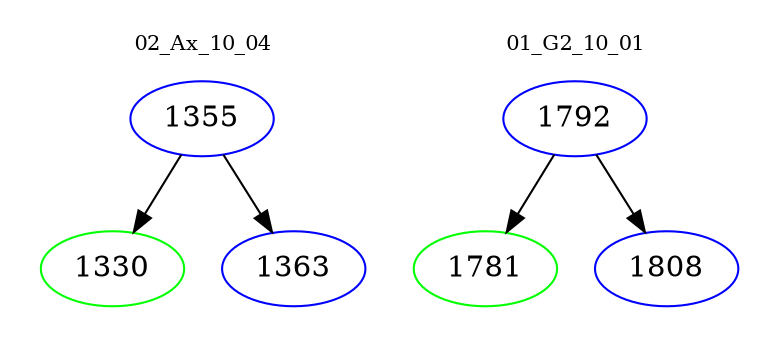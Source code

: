 digraph{
subgraph cluster_0 {
color = white
label = "02_Ax_10_04";
fontsize=10;
T0_1355 [label="1355", color="blue"]
T0_1355 -> T0_1330 [color="black"]
T0_1330 [label="1330", color="green"]
T0_1355 -> T0_1363 [color="black"]
T0_1363 [label="1363", color="blue"]
}
subgraph cluster_1 {
color = white
label = "01_G2_10_01";
fontsize=10;
T1_1792 [label="1792", color="blue"]
T1_1792 -> T1_1781 [color="black"]
T1_1781 [label="1781", color="green"]
T1_1792 -> T1_1808 [color="black"]
T1_1808 [label="1808", color="blue"]
}
}
